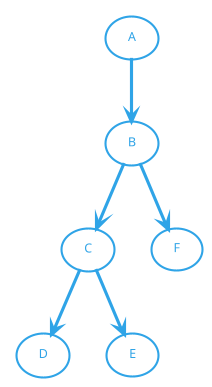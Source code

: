 @startuml
top to bottom direction
!theme cerulean-outline
(A) --> (B)
(B) --> (C)
(B) --> (F)
(C) --> (D)
(C) --> (E)
@enduml
